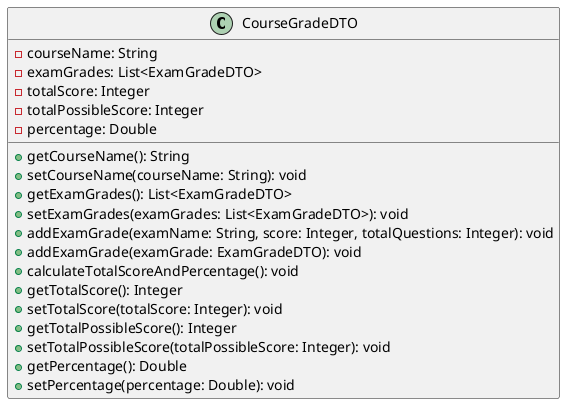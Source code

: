 @startuml
class CourseGradeDTO [[java:edu.sru.thangiah.web.dto.CourseGradeDTO]] {
	-courseName: String
	-examGrades: List<ExamGradeDTO>
	-totalScore: Integer
	-totalPossibleScore: Integer
	-percentage: Double
	+getCourseName(): String
	+setCourseName(courseName: String): void
	+getExamGrades(): List<ExamGradeDTO>
	+setExamGrades(examGrades: List<ExamGradeDTO>): void
	+addExamGrade(examName: String, score: Integer, totalQuestions: Integer): void
	+addExamGrade(examGrade: ExamGradeDTO): void
	+calculateTotalScoreAndPercentage(): void
	+getTotalScore(): Integer
	+setTotalScore(totalScore: Integer): void
	+getTotalPossibleScore(): Integer
	+setTotalPossibleScore(totalPossibleScore: Integer): void
	+getPercentage(): Double
	+setPercentage(percentage: Double): void
}
@enduml